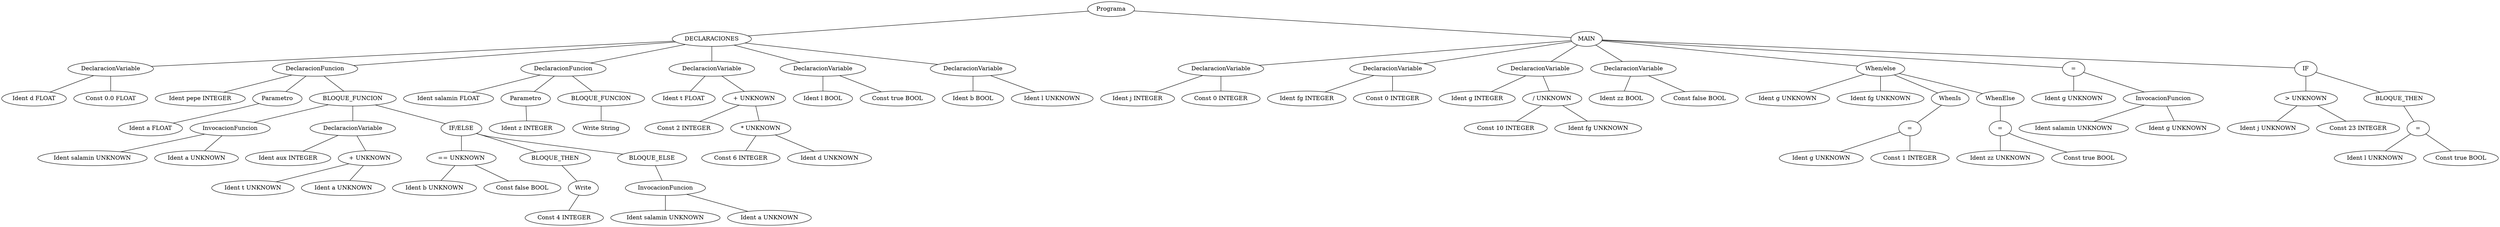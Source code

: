 graph G {1 [label="Programa"]
2 [label="DECLARACIONES"]
1 -- 2
3 [label="DeclaracionVariable"]
2 -- 3
4 [label="Ident d FLOAT"]
3 -- 4
5 [label="Const 0.0 FLOAT"]
3 -- 5
6 [label="DeclaracionFuncion"]
2 -- 6
7 [label="Ident pepe INTEGER"]
6 -- 7
8 [label="Parametro"]
6 -- 8
9 [label="Ident a FLOAT"]
8 -- 9
10 [label="BLOQUE_FUNCION"]
6 -- 10
11 [label="InvocacionFuncion"]
10 -- 11
12 [label="Ident salamin UNKNOWN"]
11 -- 12
13 [label="Ident a UNKNOWN"]
11 -- 13
14 [label="DeclaracionVariable"]
10 -- 14
15 [label="Ident aux INTEGER"]
14 -- 15
16 [label="+ UNKNOWN"]
14 -- 16
17 [label="Ident t UNKNOWN"]
16 -- 17
18 [label="Ident a UNKNOWN"]
16 -- 18
19 [label="IF/ELSE"]
10 -- 19
20 [label="== UNKNOWN"]
19 -- 20
21 [label="Ident b UNKNOWN"]
20 -- 21
22 [label="Const false BOOL"]
20 -- 22
23 [label="BLOQUE_THEN"]
19 -- 23
24 [label="Write"]
23 -- 24
25 [label="Const 4 INTEGER"]
24 -- 25
26 [label="BLOQUE_ELSE"]
19 -- 26
27 [label="InvocacionFuncion"]
26 -- 27
28 [label="Ident salamin UNKNOWN"]
27 -- 28
29 [label="Ident a UNKNOWN"]
27 -- 29
30 [label="DeclaracionFuncion"]
2 -- 30
31 [label="Ident salamin FLOAT"]
30 -- 31
32 [label="Parametro"]
30 -- 32
33 [label="Ident z INTEGER"]
32 -- 33
34 [label="BLOQUE_FUNCION"]
30 -- 34
35 [label="Write String"]
34 -- 35
36 [label="DeclaracionVariable"]
2 -- 36
37 [label="Ident t FLOAT"]
36 -- 37
38 [label="+ UNKNOWN"]
36 -- 38
39 [label="Const 2 INTEGER"]
38 -- 39
40 [label="* UNKNOWN"]
38 -- 40
41 [label="Const 6 INTEGER"]
40 -- 41
42 [label="Ident d UNKNOWN"]
40 -- 42
43 [label="DeclaracionVariable"]
2 -- 43
44 [label="Ident l BOOL"]
43 -- 44
45 [label="Const true BOOL"]
43 -- 45
46 [label="DeclaracionVariable"]
2 -- 46
47 [label="Ident b BOOL"]
46 -- 47
48 [label="Ident l UNKNOWN"]
46 -- 48
49 [label="MAIN"]
1 -- 49
50 [label="DeclaracionVariable"]
49 -- 50
51 [label="Ident j INTEGER"]
50 -- 51
52 [label="Const 0 INTEGER"]
50 -- 52
53 [label="DeclaracionVariable"]
49 -- 53
54 [label="Ident fg INTEGER"]
53 -- 54
55 [label="Const 0 INTEGER"]
53 -- 55
56 [label="DeclaracionVariable"]
49 -- 56
57 [label="Ident g INTEGER"]
56 -- 57
58 [label="/ UNKNOWN"]
56 -- 58
59 [label="Const 10 INTEGER"]
58 -- 59
60 [label="Ident fg UNKNOWN"]
58 -- 60
61 [label="DeclaracionVariable"]
49 -- 61
62 [label="Ident zz BOOL"]
61 -- 62
63 [label="Const false BOOL"]
61 -- 63
64 [label="When/else"]
49 -- 64
65 [label="Ident g UNKNOWN"]
64 -- 65
66 [label="Ident fg UNKNOWN"]
64 -- 66
67 [label="WhenIs"]
64 -- 67
68 [label="="]
67 -- 68
69 [label="Ident g UNKNOWN"]
68 -- 69
70 [label="Const 1 INTEGER"]
68 -- 70
71 [label="WhenElse"]
64 -- 71
72 [label="="]
71 -- 72
73 [label="Ident zz UNKNOWN"]
72 -- 73
74 [label="Const true BOOL"]
72 -- 74
75 [label="="]
49 -- 75
76 [label="Ident g UNKNOWN"]
75 -- 76
77 [label="InvocacionFuncion"]
75 -- 77
78 [label="Ident salamin UNKNOWN"]
77 -- 78
79 [label="Ident g UNKNOWN"]
77 -- 79
80 [label="IF"]
49 -- 80
81 [label="> UNKNOWN"]
80 -- 81
82 [label="Ident j UNKNOWN"]
81 -- 82
83 [label="Const 23 INTEGER"]
81 -- 83
84 [label="BLOQUE_THEN"]
80 -- 84
85 [label="="]
84 -- 85
86 [label="Ident l UNKNOWN"]
85 -- 86
87 [label="Const true BOOL"]
85 -- 87
}
